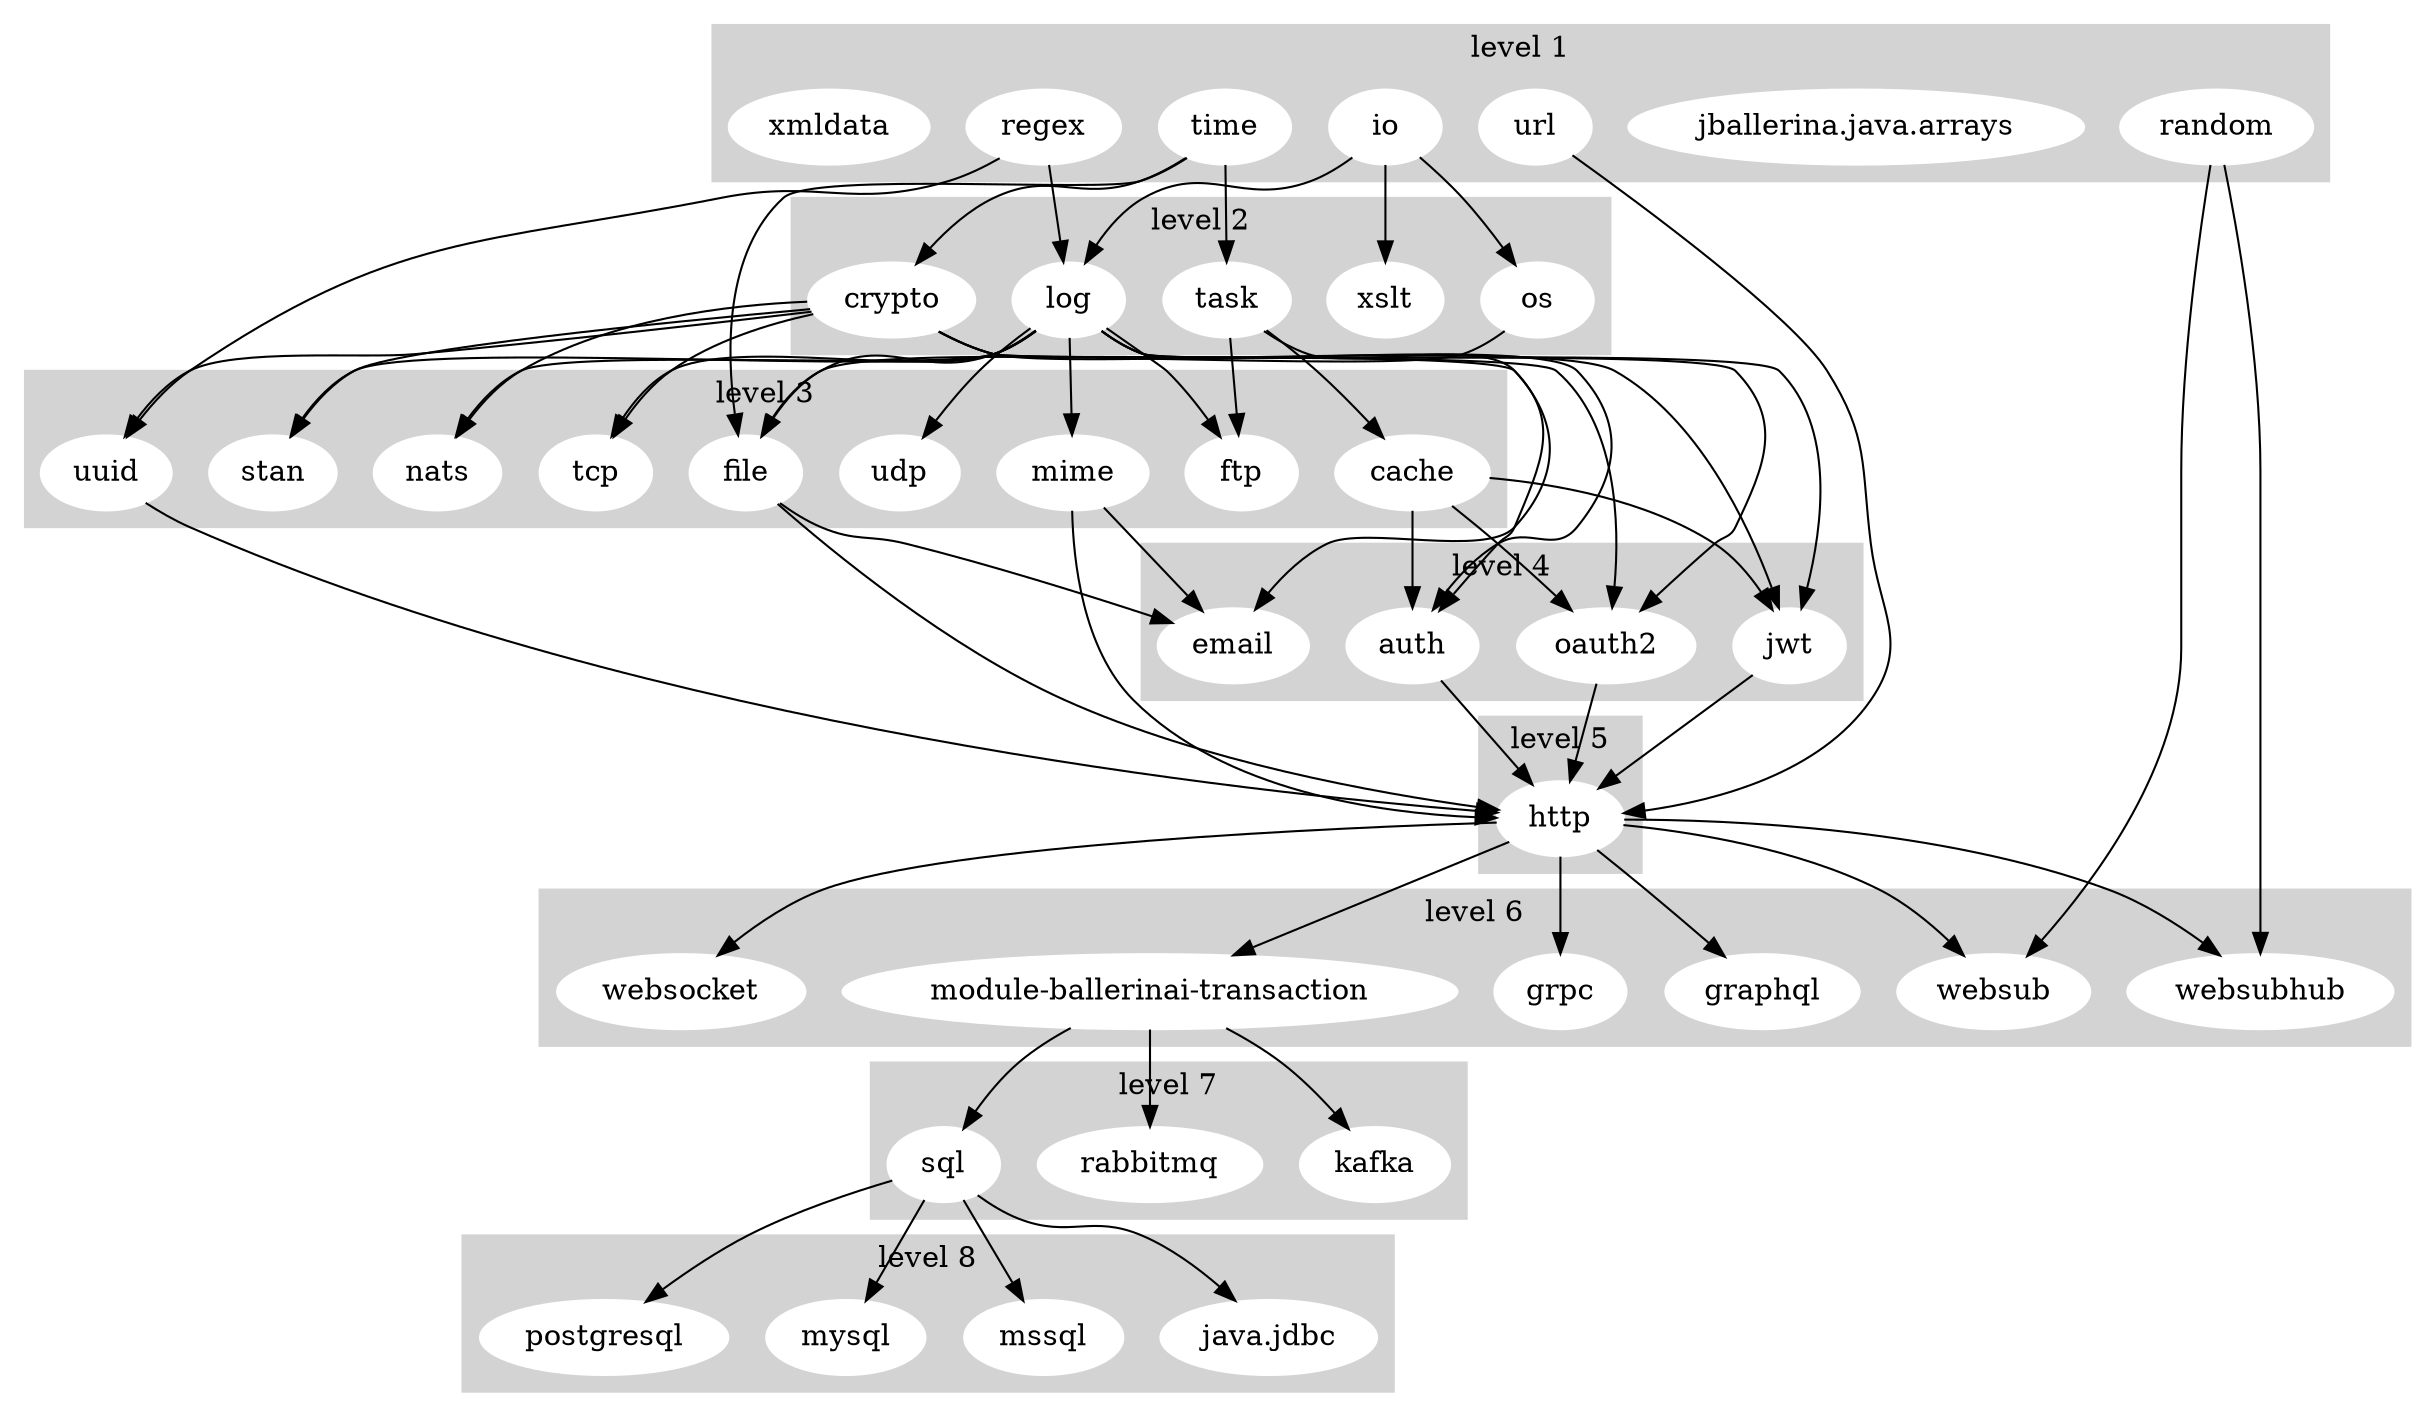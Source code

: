 digraph "Stdlib Dependency Graph" {
	subgraph cluster_1 {
		node [color=white style=filled]
		color=lightgrey style=filled
		io
		"jballerina.java.arrays"
		random
		regex
		time
		url
		xmldata
		label="level 1"
	}
	subgraph cluster_2 {
		node [color=white style=filled]
		color=lightgrey style=filled
		crypto
		log
		os
		task
		xslt
		label="level 2"
	}
	subgraph cluster_3 {
		node [color=white style=filled]
		color=lightgrey style=filled
		cache
		file
		ftp
		mime
		nats
		stan
		tcp
		udp
		uuid
		label="level 3"
	}
	subgraph cluster_4 {
		node [color=white style=filled]
		color=lightgrey style=filled
		auth
		email
		jwt
		oauth2
		label="level 4"
	}
	subgraph cluster_5 {
		node [color=white style=filled]
		color=lightgrey style=filled
		http
		label="level 5"
	}
	subgraph cluster_6 {
		node [color=white style=filled]
		color=lightgrey style=filled
		graphql
		grpc
		"module-ballerinai-transaction"
		websocket
		websub
		websubhub
		label="level 6"
	}
	subgraph cluster_7 {
		node [color=white style=filled]
		color=lightgrey style=filled
		kafka
		rabbitmq
		sql
		label="level 7"
	}
	subgraph cluster_8 {
		node [color=white style=filled]
		color=lightgrey style=filled
		"java.jdbc"
		mssql
		mysql
		postgresql
		label="level 8"
	}
	io -> log
	io -> os
	io -> xslt
	random -> websub
	random -> websubhub
	regex -> log
	regex -> uuid
	time -> crypto
	time -> file
	time -> task
	url -> http
	crypto -> auth
	crypto -> jwt
	crypto -> nats
	crypto -> oauth2
	crypto -> stan
	crypto -> tcp
	crypto -> uuid
	log -> auth
	log -> file
	log -> ftp
	log -> jwt
	log -> mime
	log -> nats
	log -> oauth2
	log -> stan
	log -> tcp
	log -> udp
	os -> file
	task -> cache
	task -> email
	task -> ftp
	cache -> auth
	cache -> jwt
	cache -> oauth2
	file -> email
	file -> http
	mime -> email
	mime -> http
	uuid -> http
	auth -> http
	jwt -> http
	oauth2 -> http
	http -> graphql
	http -> grpc
	http -> "module-ballerinai-transaction"
	http -> websocket
	http -> websub
	http -> websubhub
	"module-ballerinai-transaction" -> kafka
	"module-ballerinai-transaction" -> rabbitmq
	"module-ballerinai-transaction" -> sql
	sql -> "java.jdbc"
	sql -> mssql
	sql -> mysql
	sql -> postgresql
}
